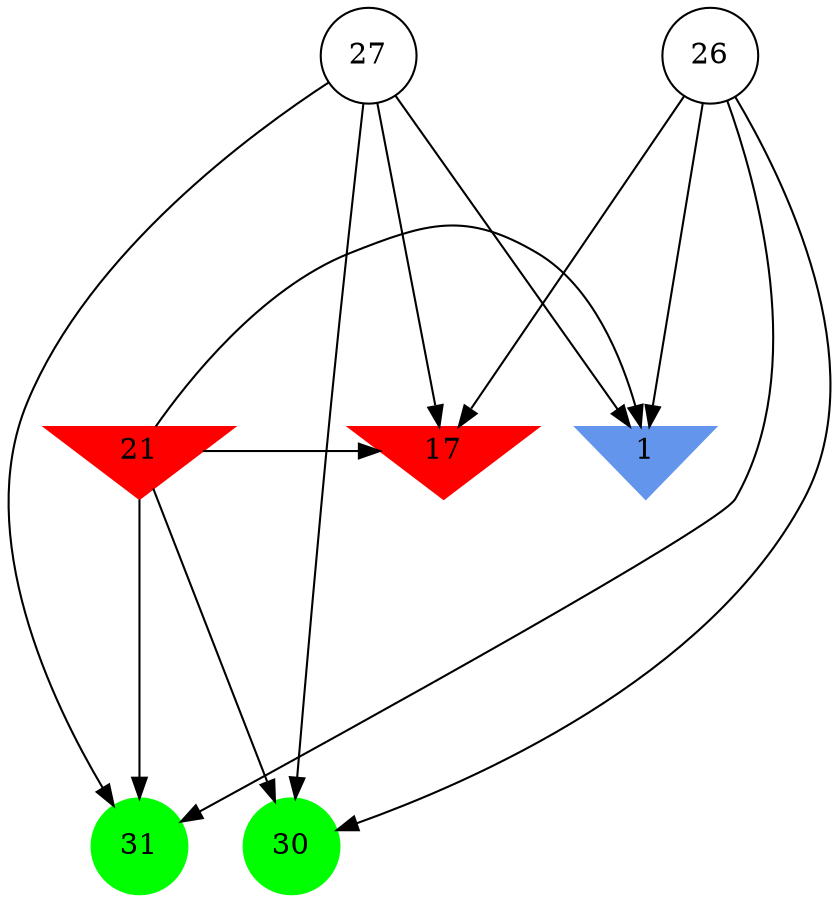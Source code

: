 digraph brain {
	ranksep=2.0;
	1 [shape=invtriangle,style=filled,color=cornflowerblue];
	17 [shape=invtriangle,style=filled,color=red];
	21 [shape=invtriangle,style=filled,color=red];
	26 [shape=circle,color=black];
	27 [shape=circle,color=black];
	30 [shape=circle,style=filled,color=green];
	31 [shape=circle,style=filled,color=green];
	27	->	31;
	27	->	17;
	27	->	1;
	27	->	30;
	21	->	31;
	21	->	17;
	21	->	1;
	21	->	30;
	26	->	31;
	26	->	17;
	26	->	1;
	26	->	30;
	{ rank=same; 1; 17; 21; }
	{ rank=same; 26; 27; }
	{ rank=same; 30; 31; }
}

